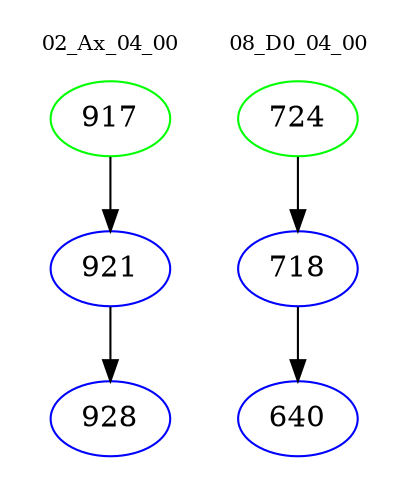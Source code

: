 digraph{
subgraph cluster_0 {
color = white
label = "02_Ax_04_00";
fontsize=10;
T0_917 [label="917", color="green"]
T0_917 -> T0_921 [color="black"]
T0_921 [label="921", color="blue"]
T0_921 -> T0_928 [color="black"]
T0_928 [label="928", color="blue"]
}
subgraph cluster_1 {
color = white
label = "08_D0_04_00";
fontsize=10;
T1_724 [label="724", color="green"]
T1_724 -> T1_718 [color="black"]
T1_718 [label="718", color="blue"]
T1_718 -> T1_640 [color="black"]
T1_640 [label="640", color="blue"]
}
}
